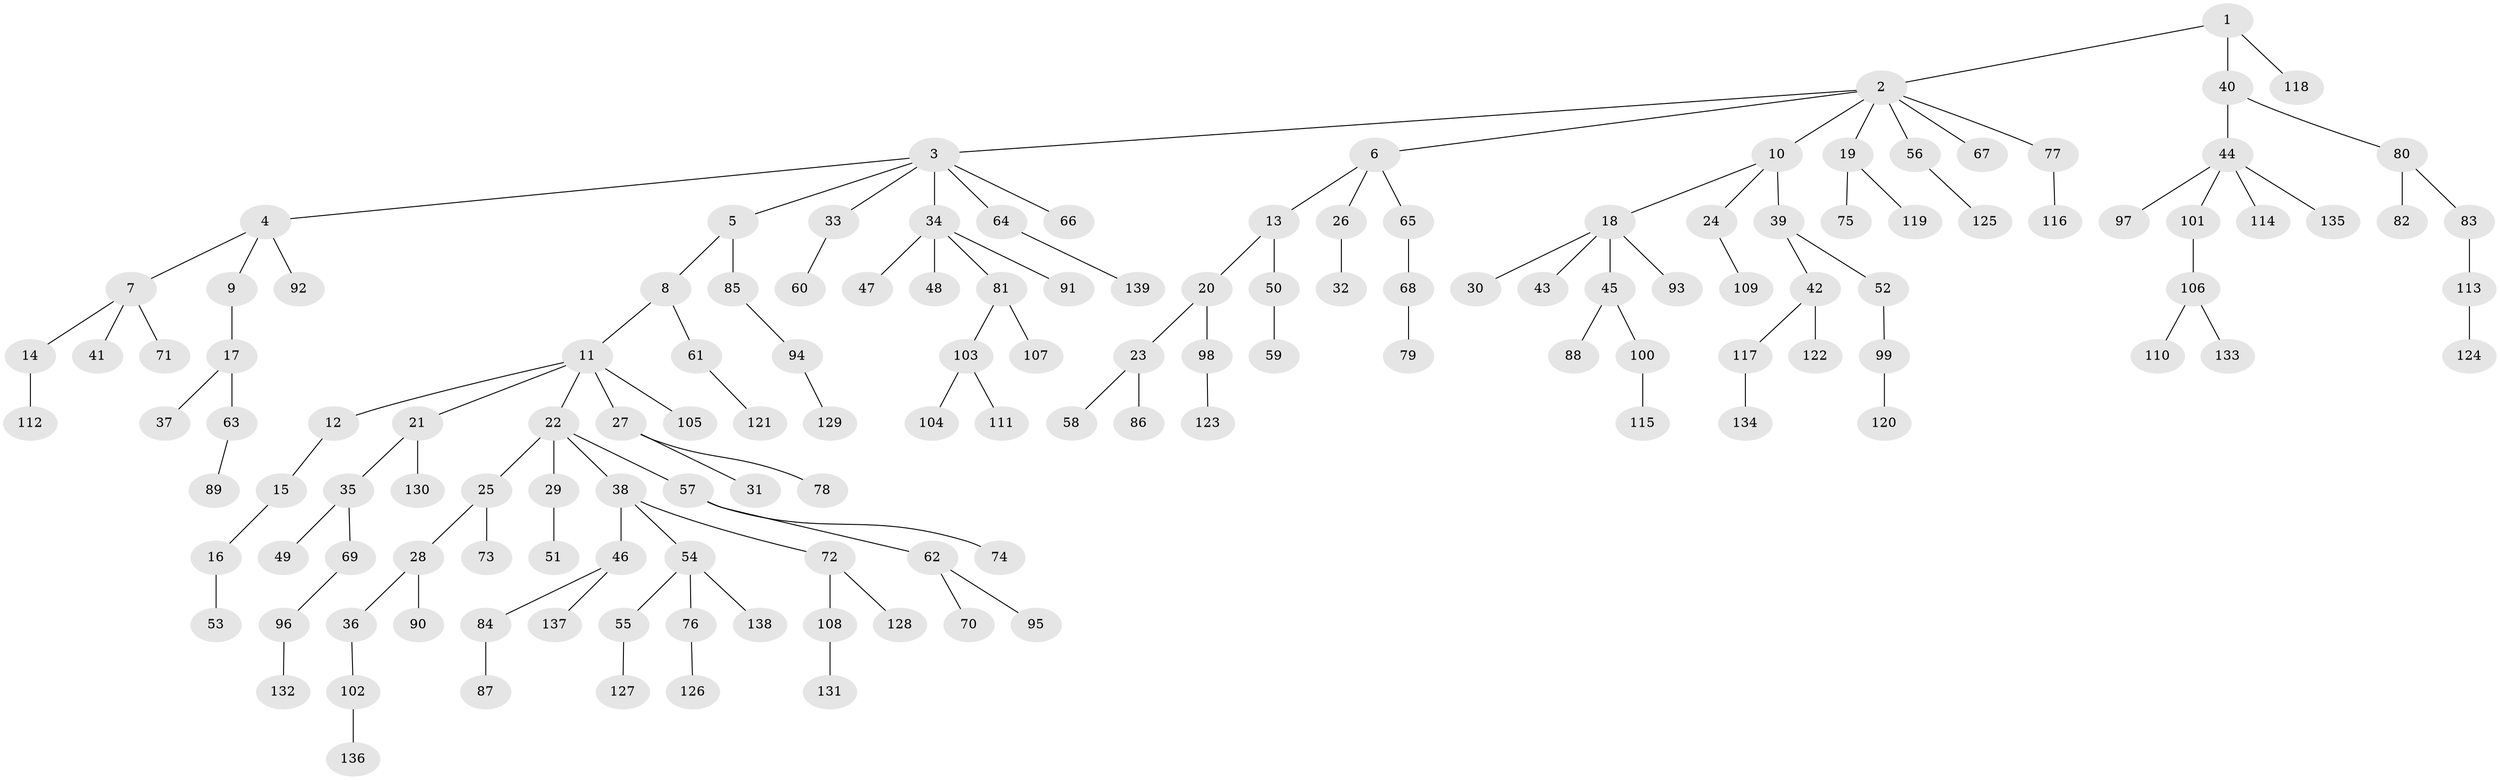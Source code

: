 // Generated by graph-tools (version 1.1) at 2025/11/02/27/25 16:11:25]
// undirected, 139 vertices, 138 edges
graph export_dot {
graph [start="1"]
  node [color=gray90,style=filled];
  1;
  2;
  3;
  4;
  5;
  6;
  7;
  8;
  9;
  10;
  11;
  12;
  13;
  14;
  15;
  16;
  17;
  18;
  19;
  20;
  21;
  22;
  23;
  24;
  25;
  26;
  27;
  28;
  29;
  30;
  31;
  32;
  33;
  34;
  35;
  36;
  37;
  38;
  39;
  40;
  41;
  42;
  43;
  44;
  45;
  46;
  47;
  48;
  49;
  50;
  51;
  52;
  53;
  54;
  55;
  56;
  57;
  58;
  59;
  60;
  61;
  62;
  63;
  64;
  65;
  66;
  67;
  68;
  69;
  70;
  71;
  72;
  73;
  74;
  75;
  76;
  77;
  78;
  79;
  80;
  81;
  82;
  83;
  84;
  85;
  86;
  87;
  88;
  89;
  90;
  91;
  92;
  93;
  94;
  95;
  96;
  97;
  98;
  99;
  100;
  101;
  102;
  103;
  104;
  105;
  106;
  107;
  108;
  109;
  110;
  111;
  112;
  113;
  114;
  115;
  116;
  117;
  118;
  119;
  120;
  121;
  122;
  123;
  124;
  125;
  126;
  127;
  128;
  129;
  130;
  131;
  132;
  133;
  134;
  135;
  136;
  137;
  138;
  139;
  1 -- 2;
  1 -- 40;
  1 -- 118;
  2 -- 3;
  2 -- 6;
  2 -- 10;
  2 -- 19;
  2 -- 56;
  2 -- 67;
  2 -- 77;
  3 -- 4;
  3 -- 5;
  3 -- 33;
  3 -- 34;
  3 -- 64;
  3 -- 66;
  4 -- 7;
  4 -- 9;
  4 -- 92;
  5 -- 8;
  5 -- 85;
  6 -- 13;
  6 -- 26;
  6 -- 65;
  7 -- 14;
  7 -- 41;
  7 -- 71;
  8 -- 11;
  8 -- 61;
  9 -- 17;
  10 -- 18;
  10 -- 24;
  10 -- 39;
  11 -- 12;
  11 -- 21;
  11 -- 22;
  11 -- 27;
  11 -- 105;
  12 -- 15;
  13 -- 20;
  13 -- 50;
  14 -- 112;
  15 -- 16;
  16 -- 53;
  17 -- 37;
  17 -- 63;
  18 -- 30;
  18 -- 43;
  18 -- 45;
  18 -- 93;
  19 -- 75;
  19 -- 119;
  20 -- 23;
  20 -- 98;
  21 -- 35;
  21 -- 130;
  22 -- 25;
  22 -- 29;
  22 -- 38;
  22 -- 57;
  23 -- 58;
  23 -- 86;
  24 -- 109;
  25 -- 28;
  25 -- 73;
  26 -- 32;
  27 -- 31;
  27 -- 78;
  28 -- 36;
  28 -- 90;
  29 -- 51;
  33 -- 60;
  34 -- 47;
  34 -- 48;
  34 -- 81;
  34 -- 91;
  35 -- 49;
  35 -- 69;
  36 -- 102;
  38 -- 46;
  38 -- 54;
  38 -- 72;
  39 -- 42;
  39 -- 52;
  40 -- 44;
  40 -- 80;
  42 -- 117;
  42 -- 122;
  44 -- 97;
  44 -- 101;
  44 -- 114;
  44 -- 135;
  45 -- 88;
  45 -- 100;
  46 -- 84;
  46 -- 137;
  50 -- 59;
  52 -- 99;
  54 -- 55;
  54 -- 76;
  54 -- 138;
  55 -- 127;
  56 -- 125;
  57 -- 62;
  57 -- 74;
  61 -- 121;
  62 -- 70;
  62 -- 95;
  63 -- 89;
  64 -- 139;
  65 -- 68;
  68 -- 79;
  69 -- 96;
  72 -- 108;
  72 -- 128;
  76 -- 126;
  77 -- 116;
  80 -- 82;
  80 -- 83;
  81 -- 103;
  81 -- 107;
  83 -- 113;
  84 -- 87;
  85 -- 94;
  94 -- 129;
  96 -- 132;
  98 -- 123;
  99 -- 120;
  100 -- 115;
  101 -- 106;
  102 -- 136;
  103 -- 104;
  103 -- 111;
  106 -- 110;
  106 -- 133;
  108 -- 131;
  113 -- 124;
  117 -- 134;
}
